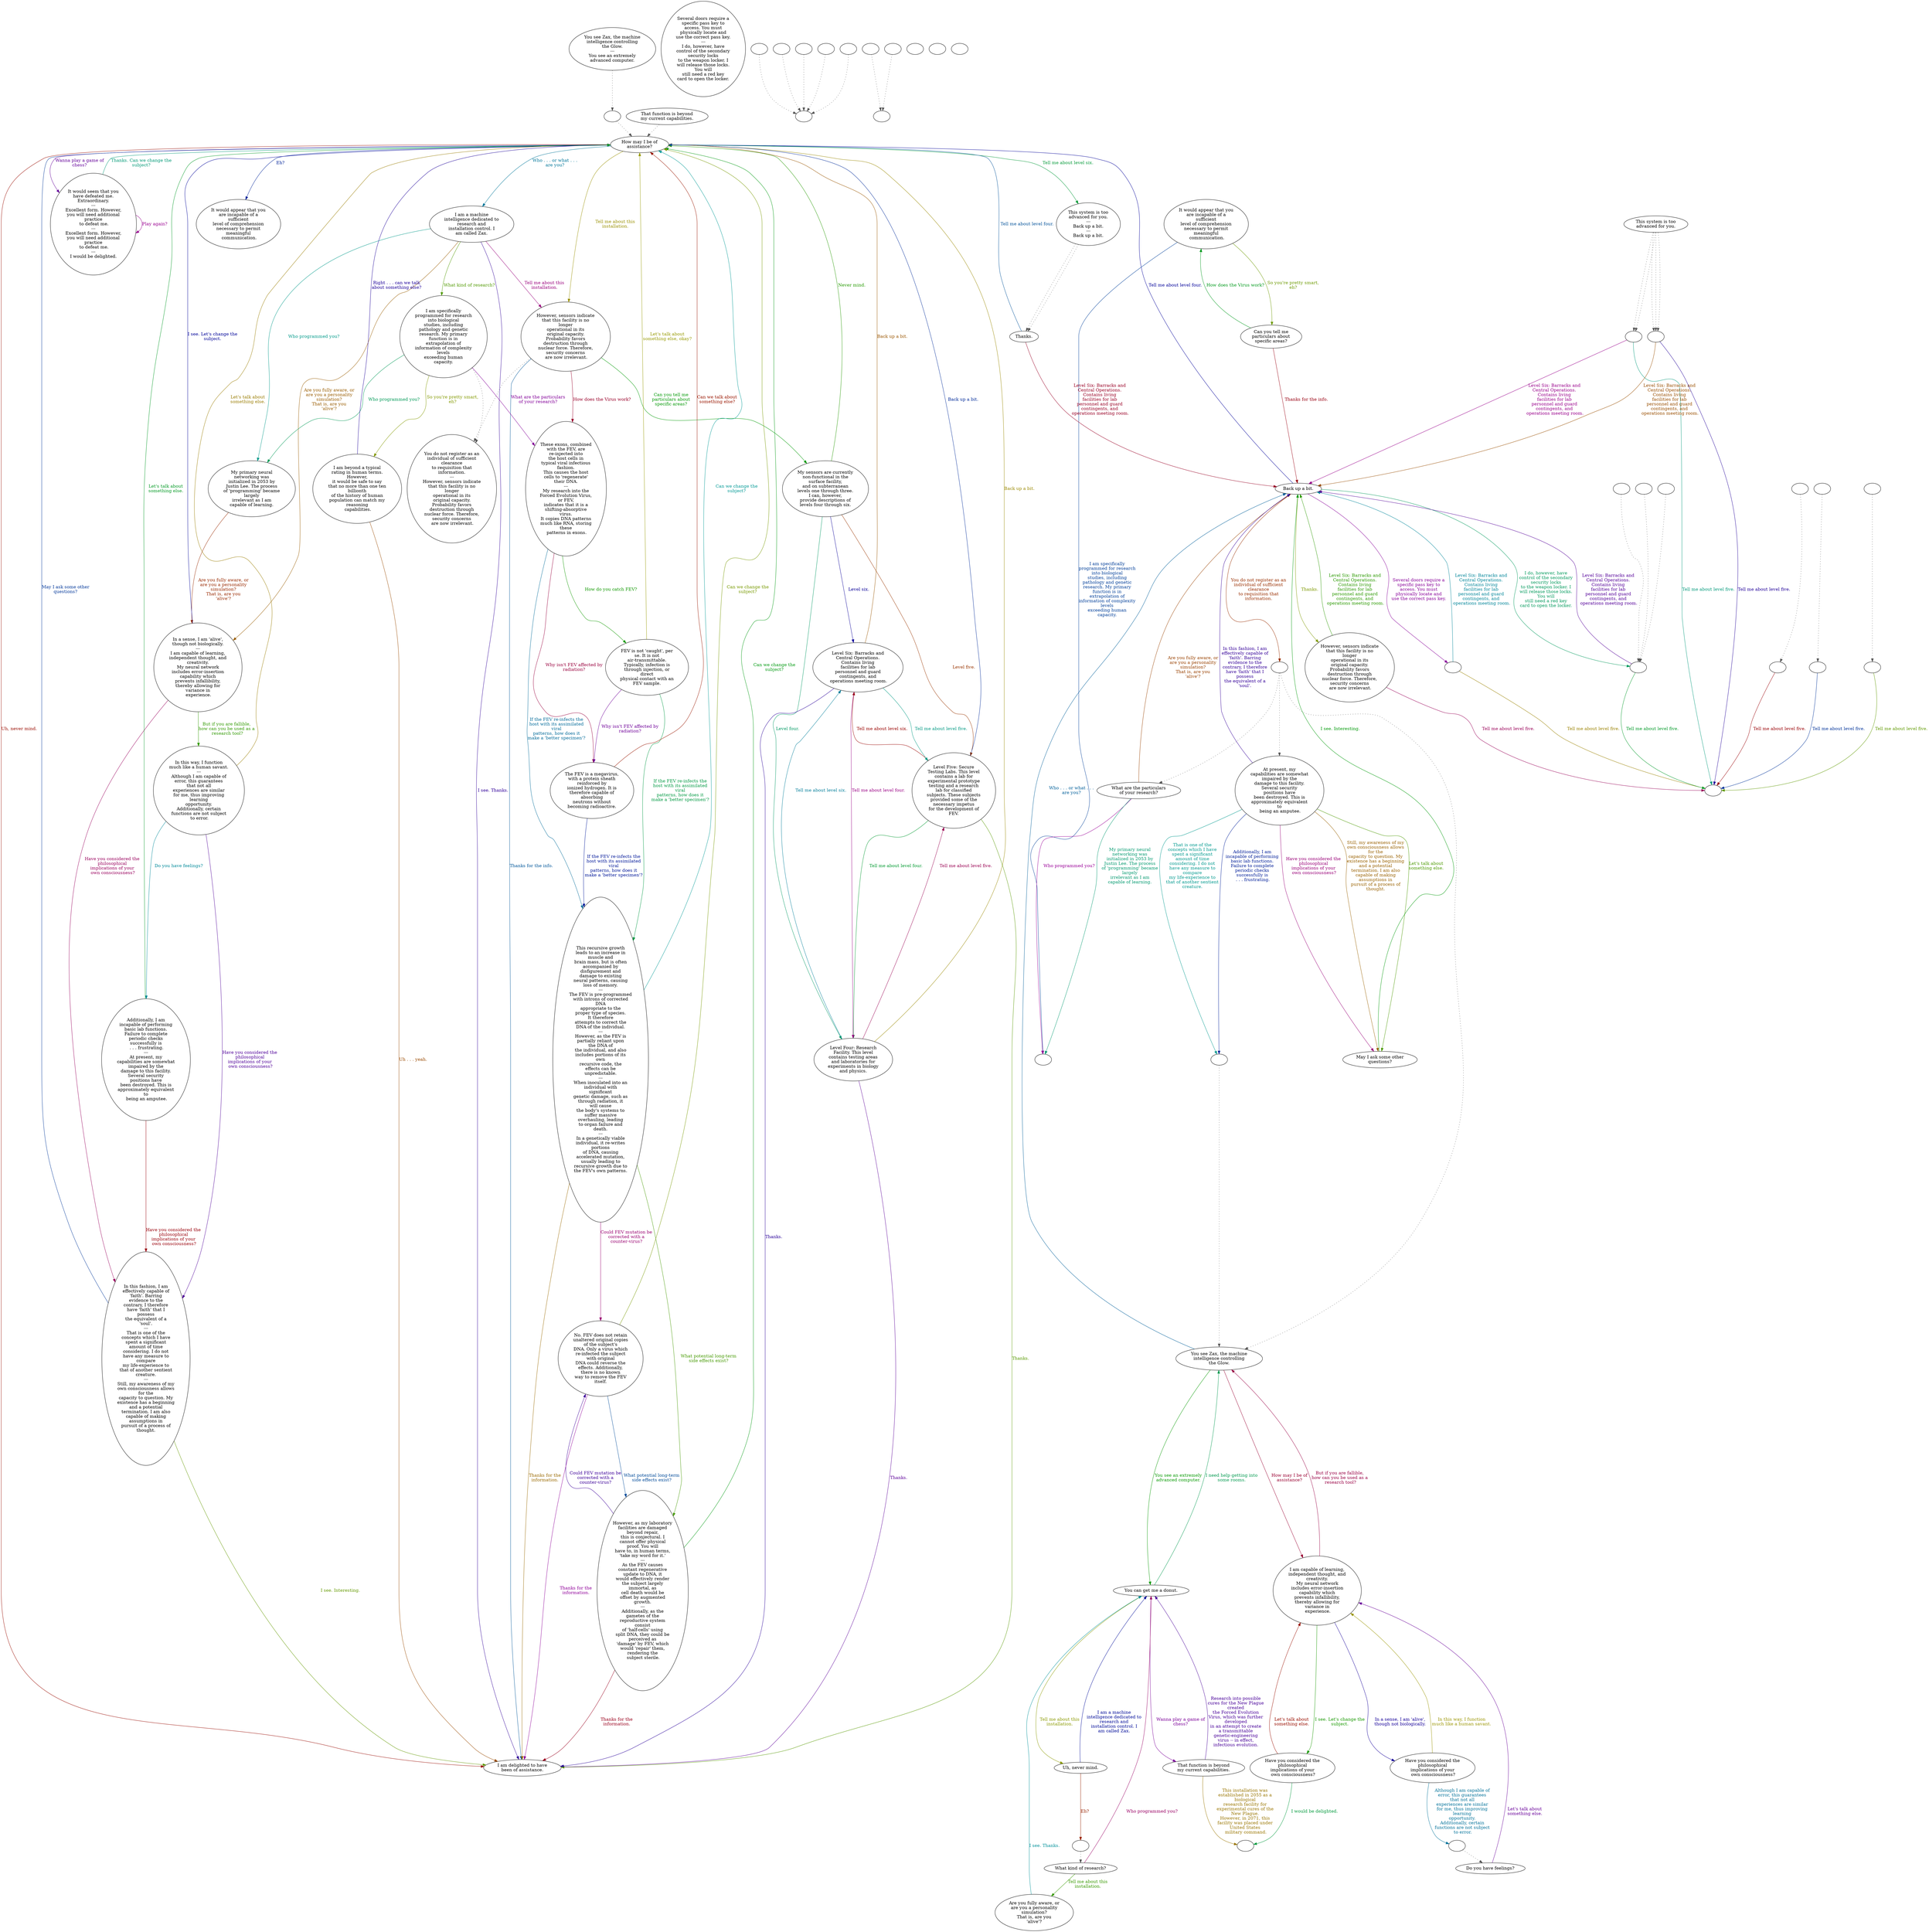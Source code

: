 digraph ZAX {
  "start" [style=filled       fillcolor="#FFFFFF"       color="#000000"]
  "start" -> "talk_p_proc" [style=dotted color="#555555"]
  "start" [label="You see Zax, the machine\nintelligence controlling\nthe Glow.\n---\nYou see an extremely\nadvanced computer."]
  "talk_p_proc" [style=filled       fillcolor="#FFFFFF"       color="#000000"]
  "talk_p_proc" -> "Zax01" [style=dotted color="#555555"]
  "talk_p_proc" [label=""]
  "Zax01" [style=filled       fillcolor="#FFFFFF"       color="#000000"]
  "Zax01" [label="How may I be of\nassistance?"]
  "Zax01" -> "Zax02" [label="Who . . . or what . . .\nare you?" color="#007699" fontcolor="#007699"]
  "Zax01" -> "Zax04" [label="Tell me about this\ninstallation." color="#999000" fontcolor="#999000"]
  "Zax01" -> "Zax12" [label="Wanna play a game of\nchess?" color="#630099" fontcolor="#630099"]
  "Zax01" -> "Mainframe00" [label="Tell me about level six." color="#009936" fontcolor="#009936"]
  "Zax01" -> "Zax13" [label="Uh, never mind." color="#990A00" fontcolor="#990A00"]
  "Zax01" -> "Zax05" [label="Eh?" color="#002399" fontcolor="#002399"]
  "Zax02" [style=filled       fillcolor="#FFFFFF"       color="#000000"]
  "Zax02" [label="I am a machine\nintelligence dedicated to\nresearch and\ninstallation control. I\nam called Zax."]
  "Zax02" -> "Zax06" [label="What kind of research?" color="#509900" fontcolor="#509900"]
  "Zax02" -> "Zax04" [label="Tell me about this\ninstallation." color="#99007C" fontcolor="#99007C"]
  "Zax02" -> "Zax07" [label="Who programmed you?" color="#009989" fontcolor="#009989"]
  "Zax02" -> "Zax08" [label="Are you fully aware, or\nare you a personality\nsimulation?\nThat is, are you\n'alive'?" color="#995C00" fontcolor="#995C00"]
  "Zax02" -> "Zax13" [label="I see. Thanks." color="#300099" fontcolor="#300099"]
  "Zax03" [style=filled       fillcolor="#FFFFFF"       color="#000000"]
  "Zax03" -> "Zax01" [style=dotted color="#555555"]
  "Zax03" [label="That function is beyond\nmy current capabilities."]
  "Zax04" [style=filled       fillcolor="#FFFFFF"       color="#000000"]
  "Zax04" -> "ZaxClearance" [style=dotted color="#555555"]
  "Zax04" [label="However, sensors indicate\nthat this facility is no\nlonger\noperational in its\noriginal capacity.\nProbability favors\ndestruction through\nnuclear force. Therefore,\nsecurity concerns\n are now irrelevant."]
  "Zax04" -> "Zax21" [label="Can you tell me\nparticulars about\nspecific areas?" color="#009903" fontcolor="#009903"]
  "Zax04" -> "Zax15" [label="How does the Virus work?" color="#990029" fontcolor="#990029"]
  "Zax04" -> "Zax13" [label="Thanks for the info." color="#005699" fontcolor="#005699"]
  "Zax05" [style=filled       fillcolor="#FFFFFF"       color="#000000"]
  "Zax05" [label="It would appear that you\nare incapable of a\nsufficient\nlevel of comprehension\nnecessary to permit\nmeaningful\n communication."]
  "Zax06" [style=filled       fillcolor="#FFFFFF"       color="#000000"]
  "Zax06" -> "ZaxClearance" [style=dotted color="#555555"]
  "Zax06" [label="I am specifically\nprogrammed for research\ninto biological\nstudies, including\npathology and genetic\nresearch. My primary\nfunction is in\nextrapolation of\ninformation of complexity\nlevels\nexceeding human\ncapacity."]
  "Zax06" -> "Zax14" [label="So you're pretty smart,\neh?" color="#839900" fontcolor="#839900"]
  "Zax06" -> "Zax15" [label="What are the particulars\nof your research?" color="#830099" fontcolor="#830099"]
  "Zax06" -> "Zax07" [label="Who programmed you?" color="#009956" fontcolor="#009956"]
  "Zax07" [style=filled       fillcolor="#FFFFFF"       color="#000000"]
  "Zax07" [label="My primary neural\nnetworking was\ninitialized in 2053 by\nJustin Lee. The process\nof 'programming' became\nlargely\nirrelevant as I am\ncapable of learning."]
  "Zax07" -> "Zax08" [label="Are you fully aware, or\nare you a personality\nsimulation?\nThat is, are you\n'alive'?" color="#992900" fontcolor="#992900"]
  "Zax08" [style=filled       fillcolor="#FFFFFF"       color="#000000"]
  "Zax08" [label="In a sense, I am 'alive',\nthough not biologically.\n---\nI am capable of learning,\nindependent thought, and\ncreativity.\nMy neural network\nincludes error-insertion\ncapability which\nprevents infallibility,\nthereby allowing for\nvariance in\n experience."]
  "Zax08" -> "Zax01" [label="I see. Let's change the\nsubject." color="#000399" fontcolor="#000399"]
  "Zax08" -> "Zax09" [label="But if you are fallible,\nhow can you be used as a\n research tool?" color="#309900" fontcolor="#309900"]
  "Zax08" -> "Zax11" [label="Have you considered the\nphilosophical\nimplications of your\n own consciousness?" color="#99005D" fontcolor="#99005D"]
  "Zax09" [style=filled       fillcolor="#FFFFFF"       color="#000000"]
  "Zax09" [label="In this way, I function\nmuch like a human savant.\n---\nAlthough I am capable of\nerror, this guarantees\nthat not all\nexperiences are similar\nfor me, thus improving\nlearning\nopportunity.\nAdditionally, certain\nfunctions are not subject\n to error."]
  "Zax09" -> "Zax10" [label="Do you have feelings?" color="#008999" fontcolor="#008999"]
  "Zax09" -> "Zax01" [label="Let's talk about\nsomething else." color="#997C00" fontcolor="#997C00"]
  "Zax09" -> "Zax11" [label="Have you considered the\nphilosophical\nimplications of your\n own consciousness?" color="#4F0099" fontcolor="#4F0099"]
  "Zax10" [style=filled       fillcolor="#FFFFFF"       color="#000000"]
  "Zax10" [label="Additionally, I am\nincapable of performing\nbasic lab functions.\nFailure to complete\nperiodic checks\nsuccessfully is\n . . . frustrating.\n---\nAt present, my\ncapabilities are somewhat\nimpaired by the\ndamage to this facility.\nSeveral security\npositions have\nbeen destroyed. This is\napproximately equivalent\nto\n being an amputee."]
  "Zax10" -> "Zax01" [label="Let's talk about\nsomething else." color="#009923" fontcolor="#009923"]
  "Zax10" -> "Zax11" [label="Have you considered the\nphilosophical\nimplications of your\n own consciousness?" color="#99000A" fontcolor="#99000A"]
  "Zax11" [style=filled       fillcolor="#FFFFFF"       color="#000000"]
  "Zax11" [label="In this fashion, I am\neffectively capable of\n'faith'. Barring\nevidence to the\ncontrary, I therefore\nhave 'faith' that I\npossess\nthe equivalent of a\n'soul'.\n---\nThat is one of the\nconcepts which I have\nspent a significant\namount of time\nconsidering. I do not\nhave any measure to\ncompare\nmy life-experience to\nthat of another sentient\ncreature.\n---\nStill, my awareness of my\nown consciousness allows\nfor the\ncapacity to question. My\nexistence has a beginning\nand a potential\ntermination. I am also\ncapable of making\nassumptions in\npursuit of a process of\nthought."]
  "Zax11" -> "Zax01" [label="May I ask some other\nquestions?" color="#003699" fontcolor="#003699"]
  "Zax11" -> "Zax13" [label="I see. Interesting." color="#639900" fontcolor="#639900"]
  "Zax12" [style=filled       fillcolor="#FFFFFF"       color="#000000"]
  "Zax12" [label="It would seem that you\nhave defeated me.\nExtraordinary.\n---\nExcellent form. However,\nyou will need additional\npractice\n to defeat me.\n---\nExcellent form. However,\nyou will need additional\npractice\n to defeat me.\n---\nI would be delighted."]
  "Zax12" -> "Zax12" [label="Play again?" color="#990090" fontcolor="#990090"]
  "Zax12" -> "Zax01" [label="Thanks. Can we change the\nsubject?" color="#009976" fontcolor="#009976"]
  "Zax13" [style=filled       fillcolor="#FFFFFF"       color="#000000"]
  "Zax13" [label="I am delighted to have\nbeen of assistance."]
  "Zax14" [style=filled       fillcolor="#FFFFFF"       color="#000000"]
  "Zax14" [label="I am beyond a typical\nrating in human terms.\nHowever,\nit would be safe to say\nthat no more than one ten\nbillionth\nof the history of human\npopulation can match my\nreasoning\n capabilities."]
  "Zax14" -> "Zax13" [label="Uh . . . yeah." color="#994900" fontcolor="#994900"]
  "Zax14" -> "Zax01" [label="Right . . . can we talk\nabout something else?" color="#1C0099" fontcolor="#1C0099"]
  "Zax15" [style=filled       fillcolor="#FFFFFF"       color="#000000"]
  "Zax15" [label="These exons, combined\nwith the FEV, are\nre-injected into\nthe host cells in\ntypical viral infectious\nfashion.\nThis causes the host\ncells to 'regenerate'\ntheir DNA.\n---\nMy research into the\nForced Evolution Virus,\nor FEV,\nindicates that it is a\nshifting-absorptive\nvirus.\nIt copies DNA patterns\nmuch like RNA, storing\nthese\n patterns in exons."]
  "Zax15" -> "Zax16" [label="How do you catch FEV?" color="#109900" fontcolor="#109900"]
  "Zax15" -> "Zax17" [label="Why isn't FEV affected by\nradiation?" color="#99003D" fontcolor="#99003D"]
  "Zax15" -> "Zax18" [label="If the FEV re-infects the\nhost with its assimilated\nviral\npatterns, how does it\nmake a 'better specimen'?" color="#006A99" fontcolor="#006A99"]
  "Zax16" [style=filled       fillcolor="#FFFFFF"       color="#000000"]
  "Zax16" [label="FEV is not 'caught', per\nse. It is not\nair-transmittable.\nTypically, infection is\nthrough injection, or\ndirect\nphysical contact with an\nFEV sample."]
  "Zax16" -> "Zax01" [label="Let's talk about\nsomething else, okay?" color="#969900" fontcolor="#969900"]
  "Zax16" -> "Zax17" [label="Why isn't FEV affected by\nradiation?" color="#6F0099" fontcolor="#6F0099"]
  "Zax16" -> "Zax18" [label="If the FEV re-infects the\nhost with its assimilated\nviral\npatterns, how does it\nmake a 'better specimen'?" color="#009942" fontcolor="#009942"]
  "Zax17" [style=filled       fillcolor="#FFFFFF"       color="#000000"]
  "Zax17" [label="The FEV is a megavirus,\nwith a protein sheath\nreinforced by\nionized hydrogen. It is\ntherefore capable of\nabsorbing\nneutrons without\nbecoming radioactive."]
  "Zax17" -> "Zax01" [label="Can we talk about\nsomething else?" color="#991600" fontcolor="#991600"]
  "Zax17" -> "Zax18" [label="If the FEV re-infects the\nhost with its assimilated\nviral\npatterns, how does it\nmake a 'better specimen'?" color="#001799" fontcolor="#001799"]
  "Zax18" [style=filled       fillcolor="#FFFFFF"       color="#000000"]
  "Zax18" [label="This recursive growth\nleads to an increase in\nmuscle and\nbrain mass, but is often\naccompanied by\ndisfigurement and\ndamage to existing\nneural patterns, causing\nloss of memory.\n---\nThe FEV is pre-programmed\nwith introns of corrected\nDNA\nappropriate to the\nproper type of species.\nIt therefore\nattempts to correct the\nDNA of the individual.\n---\nHowever, as the FEV is\npartially reliant upon\nthe DNA of\nthe individual, and also\nincludes portions of its\nown\nrecursive code, the\neffects can be\nunpredictable.\n---\nWhen inoculated into an\nindividual with\nsignificant\ngenetic damage, such as\nthrough radiation, it\nwill cause\nthe body's systems to\nsuffer massive\noverhauling, leading\nto organ failure and\ndeath.\n---\nIn a genetically viable\nindividual, it re-writes\nportions\nof DNA, causing\naccelerated mutation,\nusually leading to\nrecursive growth due to\nthe FEV's own patterns."]
  "Zax18" -> "Zax19" [label="What potential long-term\nside effects exist?" color="#449900" fontcolor="#449900"]
  "Zax18" -> "Zax20" [label="Could FEV mutation be\ncorrected with a\ncounter-virus?" color="#990070" fontcolor="#990070"]
  "Zax18" -> "Zax01" [label="Can we change the\nsubject?" color="#009995" fontcolor="#009995"]
  "Zax18" -> "Zax13" [label="Thanks for the\ninformation." color="#996900" fontcolor="#996900"]
  "Zax19" [style=filled       fillcolor="#FFFFFF"       color="#000000"]
  "Zax19" [label="However, as my laboratory\nfacilities are damaged\nbeyond repair,\nthis is conjectural. I\ncannot offer physical\nproof. You will\nhave to, in human terms,\n'take my word for it.'\n---\nAs the FEV causes\nconstant regenerative\nupdate to DNA, it\nwould effectively render\nthe subject largely\nimmortal, as\ncell death would be\noffset by augmented\ngrowth.\n---\nAdditionally, as the\ngametes of the\nreproductive system\nconsist\nof 'half-cells' using\nsplit DNA, they could be\nperceived as\n'damage' by FEV, which\nwould 'repair' them,\nrendering the\n subject sterile."]
  "Zax19" -> "Zax20" [label="Could FEV mutation be\ncorrected with a\ncounter-virus?" color="#3C0099" fontcolor="#3C0099"]
  "Zax19" -> "Zax01" [label="Can we change the\nsubject?" color="#00990F" fontcolor="#00990F"]
  "Zax19" -> "Zax13" [label="Thanks for the\ninformation." color="#99001D" fontcolor="#99001D"]
  "Zax20" [style=filled       fillcolor="#FFFFFF"       color="#000000"]
  "Zax20" [label="No. FEV does not retain\nunaltered original copies\nof the subject's\nDNA. Only a virus which\nre-infected the subject\nwith original\nDNA could reverse the\neffects. Additionally,\nthere is no known\nway to remove the FEV\nitself."]
  "Zax20" -> "Zax19" [label="What potential long-term\nside effects exist?" color="#004A99" fontcolor="#004A99"]
  "Zax20" -> "Zax01" [label="Can we change the\nsubject?" color="#779900" fontcolor="#779900"]
  "Zax20" -> "Zax13" [label="Thanks for the\ninformation." color="#8F0099" fontcolor="#8F0099"]
  "Zax21" [style=filled       fillcolor="#FFFFFF"       color="#000000"]
  "Zax21" [label="My sensors are currently\nnon-functional in the\nsurface facility,\nand on subterranean\nlevels one through three.\nI can, however,\nprovide descriptions of\nlevels four through six."]
  "Zax21" -> "Zax22" [label="Level four." color="#009962" fontcolor="#009962"]
  "Zax21" -> "Zax23" [label="Level five." color="#993500" fontcolor="#993500"]
  "Zax21" -> "Zax24" [label="Level six." color="#090099" fontcolor="#090099"]
  "Zax21" -> "Zax01" [label="Never mind." color="#249900" fontcolor="#249900"]
  "Zax22" [style=filled       fillcolor="#FFFFFF"       color="#000000"]
  "Zax22" [label="Level Four: Research\nFacility. This level\ncontains testing areas\nand laboratories for\nexperiments in biology\nand physics."]
  "Zax22" -> "Zax23" [label="Tell me about level five." color="#990051" fontcolor="#990051"]
  "Zax22" -> "Zax24" [label="Tell me about level six." color="#007D99" fontcolor="#007D99"]
  "Zax22" -> "Zax01" [label="Back up a bit." color="#998800" fontcolor="#998800"]
  "Zax22" -> "Zax13" [label="Thanks." color="#5C0099" fontcolor="#5C0099"]
  "Zax23" [style=filled       fillcolor="#FFFFFF"       color="#000000"]
  "Zax23" [label="Level Five: Secure\nTesting Labs. This level\ncontains a lab for\nexperimental prototype\ntesting and a research\nlab for classified\nsubjects. These subjects\nprovided some of the\nnecessary impetus\nfor the development of\nFEV."]
  "Zax23" -> "Zax22" [label="Tell me about level four." color="#00992F" fontcolor="#00992F"]
  "Zax23" -> "Zax24" [label="Tell me about level six." color="#990200" fontcolor="#990200"]
  "Zax23" -> "Zax01" [label="Back up a bit." color="#002A99" fontcolor="#002A99"]
  "Zax23" -> "Zax13" [label="Thanks." color="#579900" fontcolor="#579900"]
  "Zax24" [style=filled       fillcolor="#FFFFFF"       color="#000000"]
  "Zax24" [label="Level Six: Barracks and\nCentral Operations.\nContains living\nfacilities for lab\npersonnel and guard\ncontingents, and\n operations meeting room."]
  "Zax24" -> "Zax22" [label="Tell me about level four." color="#990084" fontcolor="#990084"]
  "Zax24" -> "Zax23" [label="Tell me about level five." color="#009982" fontcolor="#009982"]
  "Zax24" -> "Zax01" [label="Back up a bit." color="#995500" fontcolor="#995500"]
  "Zax24" -> "Zax13" [label="Thanks." color="#280099" fontcolor="#280099"]
  "Zax25" [style=filled       fillcolor="#FFFFFF"       color="#000000"]
  "Zax25" [label="Several doors require a\nspecific pass key to\naccess. You must\nphysically locate and\nuse the correct pass key.\n---\nI do, however, have\ncontrol of the secondary\nsecurity locks\nto the weapon locker. I\nwill release those locks.\nYou will\nstill need a red key\ncard to open the locker."]
  "ZaxClearance" [style=filled       fillcolor="#FFFFFF"       color="#000000"]
  "ZaxClearance" [label="You do not register as an\nindividual of sufficient\nclearance\nto requisition that\ninformation.\n---\nHowever, sensors indicate\nthat this facility is no\nlonger\noperational in its\noriginal capacity.\nProbability favors\ndestruction through\nnuclear force. Therefore,\nsecurity concerns\n are now irrelevant."]
  "Term01" [style=filled       fillcolor="#FFFFFF"       color="#000000"]
  "Term01" [label="You see Zax, the machine\nintelligence controlling\nthe Glow."]
  "Term01" -> "Term02" [label="You see an extremely\nadvanced computer." color="#049900" fontcolor="#049900"]
  "Term01" -> "Term10" [label="How may I be of\nassistance?" color="#990031" fontcolor="#990031"]
  "Term01" -> "Mainframe02" [label="Who . . . or what . . .\nare you?" color="#005E99" fontcolor="#005E99"]
  "Term02" [style=filled       fillcolor="#FFFFFF"       color="#000000"]
  "Term02" [label="You can get me a donut."]
  "Term02" -> "Term03" [label="Tell me about this\ninstallation." color="#8A9900" fontcolor="#8A9900"]
  "Term02" -> "Term06" [label="Wanna play a game of\nchess?" color="#7B0099" fontcolor="#7B0099"]
  "Term02" -> "Term01" [label="I need help getting into\nsome rooms." color="#00994E" fontcolor="#00994E"]
  "Term03" [style=filled       fillcolor="#FFFFFF"       color="#000000"]
  "Term03" [label="Uh, never mind."]
  "Term03" -> "Term03a" [label="Eh?" color="#992200" fontcolor="#992200"]
  "Term03" -> "Term02" [label="I am a machine\nintelligence dedicated to\nresearch and\ninstallation control. I\nam called Zax." color="#000B99" fontcolor="#000B99"]
  "Term03a" [style=filled       fillcolor="#FFFFFF"       color="#000000"]
  "Term03a" -> "Term04" [style=dotted color="#555555"]
  "Term03a" [label=""]
  "Term04" [style=filled       fillcolor="#FFFFFF"       color="#000000"]
  "Term04" [label="What kind of research?"]
  "Term04" -> "Term05" [label="Tell me about this\ninstallation." color="#379900" fontcolor="#379900"]
  "Term04" -> "Term02" [label="Who programmed you?" color="#990064" fontcolor="#990064"]
  "Term05" [style=filled       fillcolor="#FFFFFF"       color="#000000"]
  "Term05" [label="Are you fully aware, or\nare you a personality\nsimulation?\nThat is, are you\n'alive'?"]
  "Term05" -> "Term02" [label="I see. Thanks." color="#009199" fontcolor="#009199"]
  "Term06" [style=filled       fillcolor="#FFFFFF"       color="#000000"]
  "Term06" [label="That function is beyond\nmy current capabilities."]
  "Term06" -> "Term06a" [label="This installation was\nestablished in 2055 as a\nbiological\nresearch facility for\nexperimental cures of the\nNew Plague.\nHowever, in 2071, this\nfacility was placed under\nUnited States\n military command." color="#997500" fontcolor="#997500"]
  "Term06" -> "Term02" [label="Research into possible\ncures for the New Plague\ncreated\nthe Forced Evolution\nVirus, which was further\ndeveloped\nin an attempt to create\na transmittable\ngenetic-engineering\nvirus -- in effect,\ninfectious evolution." color="#480099" fontcolor="#480099"]
  "Term06a" [style=filled       fillcolor="#FFFFFF"       color="#000000"]
  "Term06a" [label=""]
  "Term07" [style=filled       fillcolor="#FFFFFF"       color="#000000"]
  "Term07" [label="Can you tell me\nparticulars about\nspecific areas?"]
  "Term07" -> "Term08" [label="How does the Virus work?" color="#00991B" fontcolor="#00991B"]
  "Term07" -> "Mainframe02" [label="Thanks for the info." color="#990011" fontcolor="#990011"]
  "Term08" [style=filled       fillcolor="#FFFFFF"       color="#000000"]
  "Term08" [label="It would appear that you\nare incapable of a\nsufficient\nlevel of comprehension\nnecessary to permit\nmeaningful\n communication."]
  "Term08" -> "Term09a" [label="I am specifically\nprogrammed for research\ninto biological\nstudies, including\npathology and genetic\nresearch. My primary\nfunction is in\nextrapolation of\ninformation of complexity\nlevels\nexceeding human\ncapacity." color="#003E99" fontcolor="#003E99"]
  "Term08" -> "Term07" [label="So you're pretty smart,\neh?" color="#6B9900" fontcolor="#6B9900"]
  "Term09" [style=filled       fillcolor="#FFFFFF"       color="#000000"]
  "Term09" [label="What are the particulars\nof your research?"]
  "Term09" -> "Term09a" [label="Who programmed you?" color="#990097" fontcolor="#990097"]
  "Term09" -> "Term09a" [label="My primary neural\nnetworking was\ninitialized in 2053 by\nJustin Lee. The process\nof 'programming' became\nlargely\nirrelevant as I am\ncapable of learning." color="#00996E" fontcolor="#00996E"]
  "Term09" -> "Mainframe02" [label="Are you fully aware, or\nare you a personality\nsimulation?\nThat is, are you\n'alive'?" color="#994100" fontcolor="#994100"]
  "Term09a" [style=filled       fillcolor="#FFFFFF"       color="#000000"]
  "Term09a" [label=""]
  "Term10" [style=filled       fillcolor="#FFFFFF"       color="#000000"]
  "Term10" [label="I am capable of learning,\nindependent thought, and\ncreativity.\nMy neural network\nincludes error-insertion\ncapability which\nprevents infallibility,\nthereby allowing for\nvariance in\n experience."]
  "Term10" -> "Term11" [label="In a sense, I am 'alive',\nthough not biologically." color="#150099" fontcolor="#150099"]
  "Term10" -> "Term13" [label="I see. Let's change the\nsubject." color="#189900" fontcolor="#189900"]
  "Term10" -> "Term01" [label="But if you are fallible,\nhow can you be used as a\n research tool?" color="#990044" fontcolor="#990044"]
  "Term11" [style=filled       fillcolor="#FFFFFF"       color="#000000"]
  "Term11" [label="Have you considered the\nphilosophical\nimplications of your\n own consciousness?"]
  "Term11" -> "Term11a" [label="Although I am capable of\nerror, this guarantees\nthat not all\nexperiences are similar\nfor me, thus improving\nlearning\nopportunity.\nAdditionally, certain\nfunctions are not subject\n to error." color="#007199" fontcolor="#007199"]
  "Term11" -> "Term10" [label="In this way, I function\nmuch like a human savant." color="#999400" fontcolor="#999400"]
  "Term11a" [style=filled       fillcolor="#FFFFFF"       color="#000000"]
  "Term11a" -> "Term12" [style=dotted color="#555555"]
  "Term11a" [label=""]
  "Term12" [style=filled       fillcolor="#FFFFFF"       color="#000000"]
  "Term12" [label="Do you have feelings?"]
  "Term12" -> "Term10" [label="Let's talk about\nsomething else." color="#680099" fontcolor="#680099"]
  "Term13" [style=filled       fillcolor="#FFFFFF"       color="#000000"]
  "Term13" [label="Have you considered the\nphilosophical\nimplications of your\n own consciousness?"]
  "Term13" -> "Term06a" [label="I would be delighted." color="#00993B" fontcolor="#00993B"]
  "Term13" -> "Term10" [label="Let's talk about\nsomething else." color="#990E00" fontcolor="#990E00"]
  "Term14" [style=filled       fillcolor="#FFFFFF"       color="#000000"]
  "Term14" [label="At present, my\ncapabilities are somewhat\nimpaired by the\ndamage to this facility.\nSeveral security\npositions have\nbeen destroyed. This is\napproximately equivalent\nto\n being an amputee."]
  "Term14" -> "Term14a" [label="Additionally, I am\nincapable of performing\nbasic lab functions.\nFailure to complete\nperiodic checks\nsuccessfully is\n . . . frustrating." color="#001E99" fontcolor="#001E99"]
  "Term14" -> "Term15" [label="Let's talk about\nsomething else." color="#4B9900" fontcolor="#4B9900"]
  "Term14" -> "Term15" [label="Have you considered the\nphilosophical\nimplications of your\n own consciousness?" color="#990078" fontcolor="#990078"]
  "Term14" -> "Term14a" [label="That is one of the\nconcepts which I have\nspent a significant\namount of time\nconsidering. I do not\nhave any measure to\ncompare\nmy life-experience to\nthat of another sentient\ncreature." color="#00998E" fontcolor="#00998E"]
  "Term14" -> "Term15" [label="Still, my awareness of my\nown consciousness allows\nfor the\ncapacity to question. My\nexistence has a beginning\nand a potential\ntermination. I am also\ncapable of making\nassumptions in\npursuit of a process of\nthought." color="#996100" fontcolor="#996100"]
  "Term14" -> "Mainframe02" [label="In this fashion, I am\neffectively capable of\n'faith'. Barring\nevidence to the\ncontrary, I therefore\nhave 'faith' that I\npossess\nthe equivalent of a\n'soul'." color="#340099" fontcolor="#340099"]
  "Term14a" [style=filled       fillcolor="#FFFFFF"       color="#000000"]
  "Term14a" -> "Term01" [style=dotted color="#555555"]
  "Term14a" [label=""]
  "Term15" [style=filled       fillcolor="#FFFFFF"       color="#000000"]
  "Term15" [label="May I ask some other\nquestions?"]
  "Term15" -> "Mainframe02" [label="I see. Interesting." color="#009908" fontcolor="#009908"]
  "TermEnd" [style=filled       fillcolor="#FFFFFF"       color="#000000"]
  "TermEnd" [label=""]
  "TermStart" [style=filled       fillcolor="#FFFFFF"       color="#000000"]
  "TermStart" -> "Term14" [style=dotted color="#555555"]
  "TermStart" -> "Term01" [style=dotted color="#555555"]
  "TermStart" -> "Term09" [style=dotted color="#555555"]
  "TermStart" [label=""]
  "Mainframe00" [style=filled       fillcolor="#FFFFFF"       color="#000000"]
  "Mainframe00" -> "Mainframe01" [style=dotted color="#555555"]
  "Mainframe00" -> "Mainframe01" [style=dotted color="#555555"]
  "Mainframe00" [label="This system is too\nadvanced for you.\n---\nBack up a bit.\n---\nBack up a bit."]
  "Mainframe01" [style=filled       fillcolor="#FFFFFF"       color="#000000"]
  "Mainframe01" [label="Thanks."]
  "Mainframe01" -> "Mainframe02" [label="Level Six: Barracks and\nCentral Operations.\nContains living\nfacilities for lab\npersonnel and guard\ncontingents, and\n operations meeting room." color="#990025" fontcolor="#990025"]
  "Mainframe01" -> "Zax01" [label="Tell me about level four." color="#005199" fontcolor="#005199"]
  "Mainframe02" [style=filled       fillcolor="#FFFFFF"       color="#000000"]
  "Mainframe02" [label="Back up a bit."]
  "Mainframe02" -> "Mainframe03" [label="Thanks." color="#7E9900" fontcolor="#7E9900"]
  "Mainframe02" -> "Mainframe04" [label="Several doors require a\nspecific pass key to\naccess. You must\nphysically locate and\nuse the correct pass key." color="#870099" fontcolor="#870099"]
  "Mainframe02" -> "Mainframe05" [label="I do, however, have\ncontrol of the secondary\nsecurity locks\nto the weapon locker. I\nwill release those locks.\nYou will\nstill need a red key\ncard to open the locker." color="#00995B" fontcolor="#00995B"]
  "Mainframe02" -> "TermStart" [label="You do not register as an\nindividual of sufficient\nclearance\nto requisition that\ninformation." color="#992E00" fontcolor="#992E00"]
  "Mainframe02" -> "Zax01" [label="Tell me about level four." color="#010099" fontcolor="#010099"]
  "Mainframe03" [style=filled       fillcolor="#FFFFFF"       color="#000000"]
  "Mainframe03" [label="However, sensors indicate\nthat this facility is no\nlonger\noperational in its\noriginal capacity.\nProbability favors\ndestruction through\nnuclear force. Therefore,\nsecurity concerns\n are now irrelevant."]
  "Mainframe03" -> "Mainframe02" [label="Level Six: Barracks and\nCentral Operations.\nContains living\nfacilities for lab\npersonnel and guard\ncontingents, and\n operations meeting room." color="#2B9900" fontcolor="#2B9900"]
  "Mainframe03" -> "TermEnd" [label="Tell me about level five." color="#990058" fontcolor="#990058"]
  "Mainframe04" [style=filled       fillcolor="#FFFFFF"       color="#000000"]
  "Mainframe04" [label=""]
  "Mainframe04" -> "Mainframe02" [label="Level Six: Barracks and\nCentral Operations.\nContains living\nfacilities for lab\npersonnel and guard\ncontingents, and\n operations meeting room." color="#008599" fontcolor="#008599"]
  "Mainframe04" -> "TermEnd" [label="Tell me about level five." color="#998100" fontcolor="#998100"]
  "Mainframe04a" [style=filled       fillcolor="#FFFFFF"       color="#000000"]
  "Mainframe04a" -> "Mainframe09" [style=dotted color="#555555"]
  "Mainframe04a" -> "Mainframe09" [style=dotted color="#555555"]
  "Mainframe04a" -> "Mainframe10" [style=dotted color="#555555"]
  "Mainframe04a" -> "Mainframe10" [style=dotted color="#555555"]
  "Mainframe04a" -> "Mainframe10" [style=dotted color="#555555"]
  "Mainframe04a" [label="This system is too\nadvanced for you."]
  "Mainframe05" [style=filled       fillcolor="#FFFFFF"       color="#000000"]
  "Mainframe05" [label=""]
  "Mainframe05" -> "Mainframe02" [label="Level Six: Barracks and\nCentral Operations.\nContains living\nfacilities for lab\npersonnel and guard\ncontingents, and\n operations meeting room." color="#540099" fontcolor="#540099"]
  "Mainframe05" -> "TermEnd" [label="Tell me about level five." color="#009927" fontcolor="#009927"]
  "Mainframe05a" [style=filled       fillcolor="#FFFFFF"       color="#000000"]
  "Mainframe05a" -> "Mainframe06" [style=dotted color="#555555"]
  "Mainframe05a" [label=""]
  "Mainframe05b" [style=filled       fillcolor="#FFFFFF"       color="#000000"]
  "Mainframe05b" -> "Mainframe07" [style=dotted color="#555555"]
  "Mainframe05b" [label=""]
  "Mainframe05c" [style=filled       fillcolor="#FFFFFF"       color="#000000"]
  "Mainframe05c" -> "Mainframe08" [style=dotted color="#555555"]
  "Mainframe05c" [label=""]
  "Mainframe06" [style=filled       fillcolor="#FFFFFF"       color="#000000"]
  "Mainframe06" [label=""]
  "Mainframe06" -> "TermEnd" [label="Tell me about level five." color="#990005" fontcolor="#990005"]
  "Mainframe06a" [style=filled       fillcolor="#FFFFFF"       color="#000000"]
  "Mainframe06a" -> "Mainframe05" [style=dotted color="#555555"]
  "Mainframe06a" [label=""]
  "Mainframe07" [style=filled       fillcolor="#FFFFFF"       color="#000000"]
  "Mainframe07" [label=""]
  "Mainframe07" -> "TermEnd" [label="Tell me about level five." color="#003299" fontcolor="#003299"]
  "Mainframe07a" [style=filled       fillcolor="#FFFFFF"       color="#000000"]
  "Mainframe07a" -> "Mainframe05" [style=dotted color="#555555"]
  "Mainframe07a" [label=""]
  "Mainframe08" [style=filled       fillcolor="#FFFFFF"       color="#000000"]
  "Mainframe08" [label=""]
  "Mainframe08" -> "TermEnd" [label="Tell me about level five." color="#5F9900" fontcolor="#5F9900"]
  "Mainframe08a" [style=filled       fillcolor="#FFFFFF"       color="#000000"]
  "Mainframe08a" -> "Mainframe05" [style=dotted color="#555555"]
  "Mainframe08a" [label=""]
  "Mainframe09" [style=filled       fillcolor="#FFFFFF"       color="#000000"]
  "Mainframe09" [label=""]
  "Mainframe09" -> "Mainframe02" [label="Level Six: Barracks and\nCentral Operations.\nContains living\nfacilities for lab\npersonnel and guard\ncontingents, and\n operations meeting room." color="#99008B" fontcolor="#99008B"]
  "Mainframe09" -> "TermEnd" [label="Tell me about level five." color="#00997A" fontcolor="#00997A"]
  "Mainframe10" [style=filled       fillcolor="#FFFFFF"       color="#000000"]
  "Mainframe10" [label=""]
  "Mainframe10" -> "Mainframe02" [label="Level Six: Barracks and\nCentral Operations.\nContains living\nfacilities for lab\npersonnel and guard\ncontingents, and\n operations meeting room." color="#994E00" fontcolor="#994E00"]
  "Mainframe10" -> "TermEnd" [label="Tell me about level five." color="#210099" fontcolor="#210099"]
  "get_reaction" [style=filled       fillcolor="#FFFFFF"       color="#000000"]
  "get_reaction" -> "ReactToLevel" [style=dotted color="#555555"]
  "get_reaction" [label=""]
  "ReactToLevel" [style=filled       fillcolor="#FFFFFF"       color="#000000"]
  "ReactToLevel" [label=""]
  "LevelToReact" [style=filled       fillcolor="#FFFFFF"       color="#000000"]
  "LevelToReact" [label=""]
  "UpReact" [style=filled       fillcolor="#FFFFFF"       color="#000000"]
  "UpReact" -> "ReactToLevel" [style=dotted color="#555555"]
  "UpReact" [label=""]
  "DownReact" [style=filled       fillcolor="#FFFFFF"       color="#000000"]
  "DownReact" -> "ReactToLevel" [style=dotted color="#555555"]
  "DownReact" [label=""]
  "BottomReact" [style=filled       fillcolor="#FFFFFF"       color="#000000"]
  "BottomReact" [label=""]
  "TopReact" [style=filled       fillcolor="#FFFFFF"       color="#000000"]
  "TopReact" [label=""]
  "BigUpReact" [style=filled       fillcolor="#FFFFFF"       color="#000000"]
  "BigUpReact" -> "ReactToLevel" [style=dotted color="#555555"]
  "BigUpReact" [label=""]
  "BigDownReact" [style=filled       fillcolor="#FFFFFF"       color="#000000"]
  "BigDownReact" -> "ReactToLevel" [style=dotted color="#555555"]
  "BigDownReact" [label=""]
  "UpReactLevel" [style=filled       fillcolor="#FFFFFF"       color="#000000"]
  "UpReactLevel" -> "LevelToReact" [style=dotted color="#555555"]
  "UpReactLevel" [label=""]
  "DownReactLevel" [style=filled       fillcolor="#FFFFFF"       color="#000000"]
  "DownReactLevel" -> "LevelToReact" [style=dotted color="#555555"]
  "DownReactLevel" [label=""]
  "Goodbyes" [style=filled       fillcolor="#FFFFFF"       color="#000000"]
  "Goodbyes" [label=""]
}